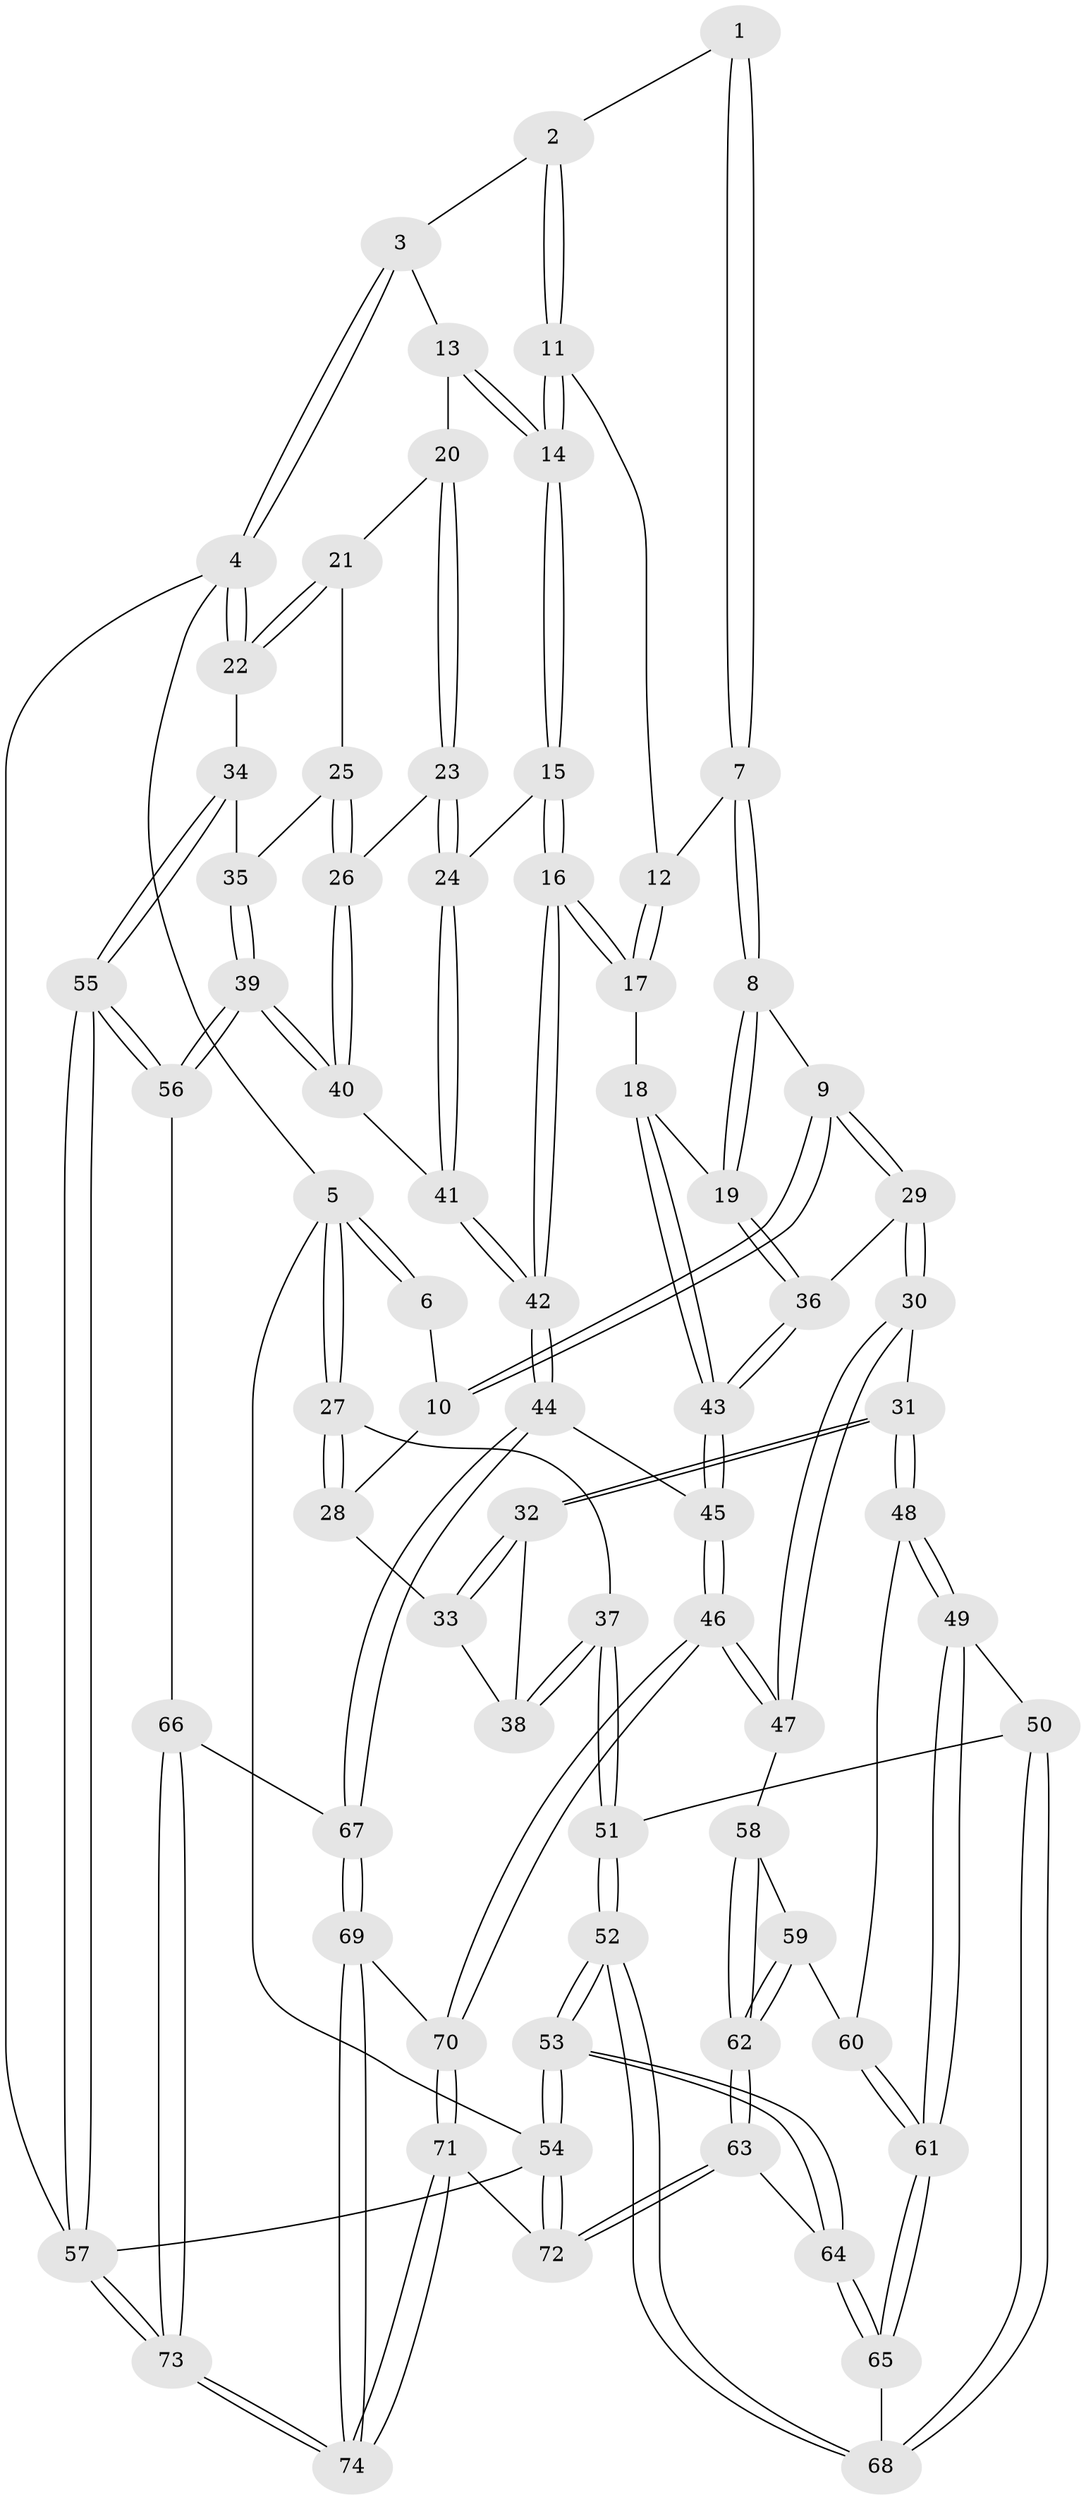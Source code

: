 // Generated by graph-tools (version 1.1) at 2025/27/03/15/25 16:27:56]
// undirected, 74 vertices, 182 edges
graph export_dot {
graph [start="1"]
  node [color=gray90,style=filled];
  1 [pos="+0.6675100420905367+0"];
  2 [pos="+0.6896687411741365+0"];
  3 [pos="+0.7521419205622001+0"];
  4 [pos="+1+0"];
  5 [pos="+0+0"];
  6 [pos="+0.3683833847632818+0"];
  7 [pos="+0.5135627540960277+0.13534285451929026"];
  8 [pos="+0.4340882212490156+0.2464319216802905"];
  9 [pos="+0.43127457792213647+0.24602279566021984"];
  10 [pos="+0.2961744941018805+0.18994019012251792"];
  11 [pos="+0.6867407547653978+0"];
  12 [pos="+0.5894865662616864+0.14864431747797854"];
  13 [pos="+0.8745809800070681+0.1499000885975552"];
  14 [pos="+0.7033544036771527+0.1934492675467129"];
  15 [pos="+0.6874997691491301+0.2729610135068584"];
  16 [pos="+0.6360918551074457+0.29903428933673776"];
  17 [pos="+0.5785971318696349+0.2911640361417739"];
  18 [pos="+0.5270834433045438+0.29156764692352594"];
  19 [pos="+0.45214958472944844+0.256056216617473"];
  20 [pos="+0.8791784793742069+0.15563353134343202"];
  21 [pos="+1+0.19019446302636972"];
  22 [pos="+1+0.14477351223209126"];
  23 [pos="+0.8184281339938073+0.313182701406245"];
  24 [pos="+0.8113788608672688+0.3139963866534088"];
  25 [pos="+0.8915505296550476+0.32181650594104766"];
  26 [pos="+0.8309559742581428+0.31799161856856606"];
  27 [pos="+0+0"];
  28 [pos="+0.2914965403652394+0.19235605131786604"];
  29 [pos="+0.37788654237738956+0.4595988962067553"];
  30 [pos="+0.31538958423309316+0.4823101822242512"];
  31 [pos="+0.23524013543936956+0.49292209324675645"];
  32 [pos="+0.22687007392528236+0.4587719614568358"];
  33 [pos="+0.2436958041618693+0.2581935344587331"];
  34 [pos="+1+0.3763417416700369"];
  35 [pos="+0.940466401156135+0.3729755492129246"];
  36 [pos="+0.4341006315256029+0.47347417070735826"];
  37 [pos="+0+0.32617845022455116"];
  38 [pos="+0+0.32617521439076763"];
  39 [pos="+0.926423735266077+0.5696628159830549"];
  40 [pos="+0.9111039773912841+0.5642236672749507"];
  41 [pos="+0.7503300082693435+0.5447040567951754"];
  42 [pos="+0.6746941460104442+0.5636335375599925"];
  43 [pos="+0.49821443049179504+0.4975339059405942"];
  44 [pos="+0.6597998772661843+0.5776830325570089"];
  45 [pos="+0.554561116088248+0.593745200819807"];
  46 [pos="+0.5250006737957328+0.6231893152970961"];
  47 [pos="+0.4934793674029486+0.6317280136087948"];
  48 [pos="+0.2351292588231191+0.49323493644556476"];
  49 [pos="+0.14335184268595844+0.5851850261372227"];
  50 [pos="+0.12144049271319146+0.5877805051280769"];
  51 [pos="+0+0.4822458666741248"];
  52 [pos="+0+0.8333823227187546"];
  53 [pos="+0+0.8463584028269993"];
  54 [pos="+0+1"];
  55 [pos="+1+0.6027690347346891"];
  56 [pos="+0.9603573958212588+0.592766217237959"];
  57 [pos="+1+1"];
  58 [pos="+0.4865328856945747+0.6348276722037108"];
  59 [pos="+0.3622005300016412+0.6315456040548402"];
  60 [pos="+0.33905754739321325+0.6218240064298782"];
  61 [pos="+0.2241164324881703+0.7452450142260011"];
  62 [pos="+0.29042342416426065+0.9291416916479545"];
  63 [pos="+0.28746843792700344+0.9348375635491007"];
  64 [pos="+0.2670116012461914+0.9098482312692576"];
  65 [pos="+0.2443906916875037+0.8720631526338013"];
  66 [pos="+0.8519072947998445+0.7763773234014852"];
  67 [pos="+0.7383824473105414+0.7802186535362479"];
  68 [pos="+0.027172332029264654+0.7608743769479519"];
  69 [pos="+0.7169127752810478+0.8102782331969848"];
  70 [pos="+0.5659371350224713+0.9147865111458596"];
  71 [pos="+0.4782001553209058+1"];
  72 [pos="+0.33965106634373543+1"];
  73 [pos="+1+1"];
  74 [pos="+1+1"];
  1 -- 2;
  1 -- 7;
  1 -- 7;
  2 -- 3;
  2 -- 11;
  2 -- 11;
  3 -- 4;
  3 -- 4;
  3 -- 13;
  4 -- 5;
  4 -- 22;
  4 -- 22;
  4 -- 57;
  5 -- 6;
  5 -- 6;
  5 -- 27;
  5 -- 27;
  5 -- 54;
  6 -- 10;
  7 -- 8;
  7 -- 8;
  7 -- 12;
  8 -- 9;
  8 -- 19;
  8 -- 19;
  9 -- 10;
  9 -- 10;
  9 -- 29;
  9 -- 29;
  10 -- 28;
  11 -- 12;
  11 -- 14;
  11 -- 14;
  12 -- 17;
  12 -- 17;
  13 -- 14;
  13 -- 14;
  13 -- 20;
  14 -- 15;
  14 -- 15;
  15 -- 16;
  15 -- 16;
  15 -- 24;
  16 -- 17;
  16 -- 17;
  16 -- 42;
  16 -- 42;
  17 -- 18;
  18 -- 19;
  18 -- 43;
  18 -- 43;
  19 -- 36;
  19 -- 36;
  20 -- 21;
  20 -- 23;
  20 -- 23;
  21 -- 22;
  21 -- 22;
  21 -- 25;
  22 -- 34;
  23 -- 24;
  23 -- 24;
  23 -- 26;
  24 -- 41;
  24 -- 41;
  25 -- 26;
  25 -- 26;
  25 -- 35;
  26 -- 40;
  26 -- 40;
  27 -- 28;
  27 -- 28;
  27 -- 37;
  28 -- 33;
  29 -- 30;
  29 -- 30;
  29 -- 36;
  30 -- 31;
  30 -- 47;
  30 -- 47;
  31 -- 32;
  31 -- 32;
  31 -- 48;
  31 -- 48;
  32 -- 33;
  32 -- 33;
  32 -- 38;
  33 -- 38;
  34 -- 35;
  34 -- 55;
  34 -- 55;
  35 -- 39;
  35 -- 39;
  36 -- 43;
  36 -- 43;
  37 -- 38;
  37 -- 38;
  37 -- 51;
  37 -- 51;
  39 -- 40;
  39 -- 40;
  39 -- 56;
  39 -- 56;
  40 -- 41;
  41 -- 42;
  41 -- 42;
  42 -- 44;
  42 -- 44;
  43 -- 45;
  43 -- 45;
  44 -- 45;
  44 -- 67;
  44 -- 67;
  45 -- 46;
  45 -- 46;
  46 -- 47;
  46 -- 47;
  46 -- 70;
  46 -- 70;
  47 -- 58;
  48 -- 49;
  48 -- 49;
  48 -- 60;
  49 -- 50;
  49 -- 61;
  49 -- 61;
  50 -- 51;
  50 -- 68;
  50 -- 68;
  51 -- 52;
  51 -- 52;
  52 -- 53;
  52 -- 53;
  52 -- 68;
  52 -- 68;
  53 -- 54;
  53 -- 54;
  53 -- 64;
  53 -- 64;
  54 -- 72;
  54 -- 72;
  54 -- 57;
  55 -- 56;
  55 -- 56;
  55 -- 57;
  55 -- 57;
  56 -- 66;
  57 -- 73;
  57 -- 73;
  58 -- 59;
  58 -- 62;
  58 -- 62;
  59 -- 60;
  59 -- 62;
  59 -- 62;
  60 -- 61;
  60 -- 61;
  61 -- 65;
  61 -- 65;
  62 -- 63;
  62 -- 63;
  63 -- 64;
  63 -- 72;
  63 -- 72;
  64 -- 65;
  64 -- 65;
  65 -- 68;
  66 -- 67;
  66 -- 73;
  66 -- 73;
  67 -- 69;
  67 -- 69;
  69 -- 70;
  69 -- 74;
  69 -- 74;
  70 -- 71;
  70 -- 71;
  71 -- 72;
  71 -- 74;
  71 -- 74;
  73 -- 74;
  73 -- 74;
}
